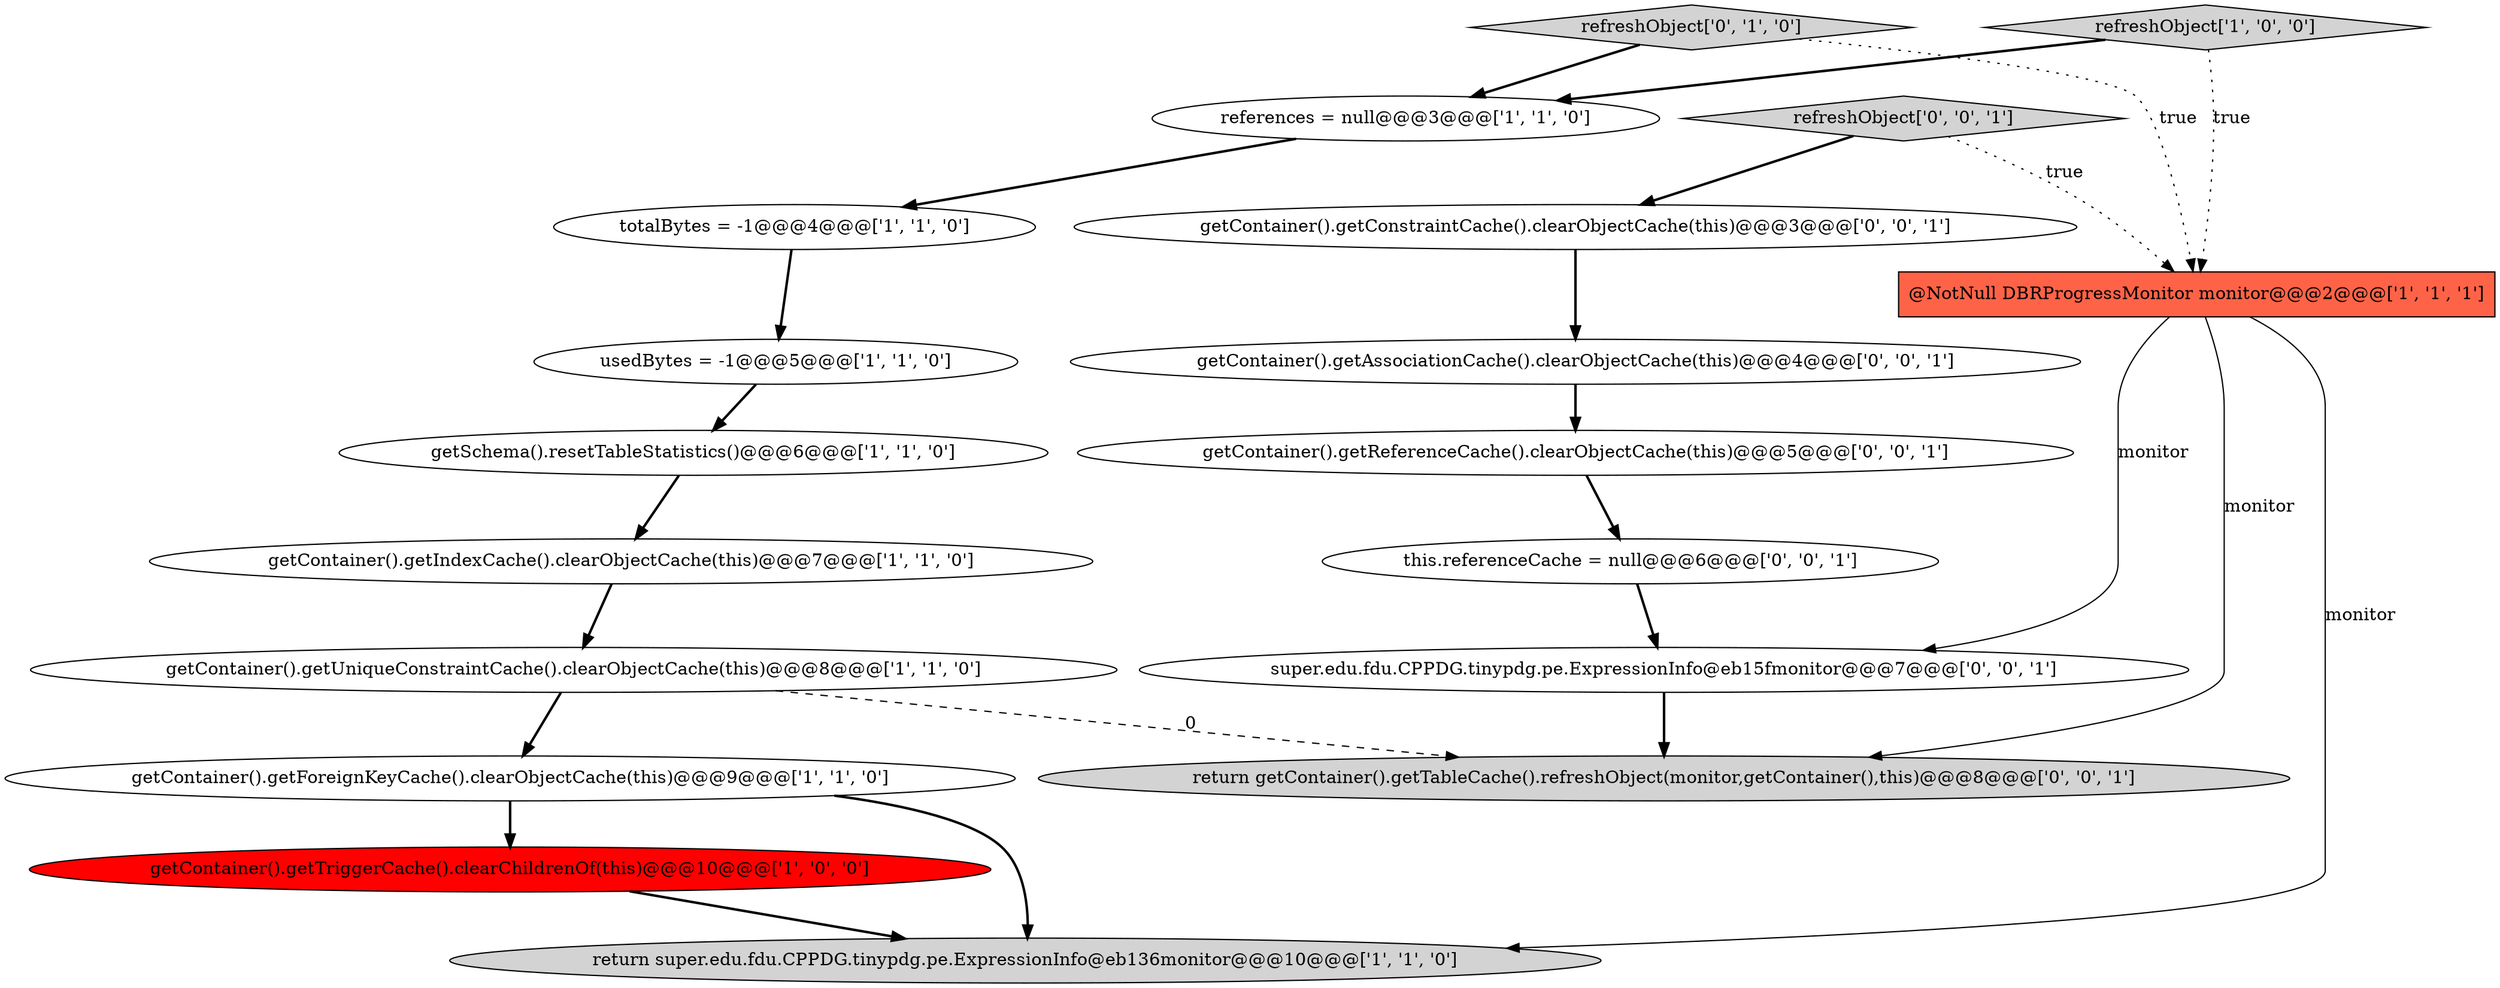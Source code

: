 digraph {
4 [style = filled, label = "getContainer().getIndexCache().clearObjectCache(this)@@@7@@@['1', '1', '0']", fillcolor = white, shape = ellipse image = "AAA0AAABBB1BBB"];
0 [style = filled, label = "totalBytes = -1@@@4@@@['1', '1', '0']", fillcolor = white, shape = ellipse image = "AAA0AAABBB1BBB"];
5 [style = filled, label = "getSchema().resetTableStatistics()@@@6@@@['1', '1', '0']", fillcolor = white, shape = ellipse image = "AAA0AAABBB1BBB"];
13 [style = filled, label = "getContainer().getConstraintCache().clearObjectCache(this)@@@3@@@['0', '0', '1']", fillcolor = white, shape = ellipse image = "AAA0AAABBB3BBB"];
10 [style = filled, label = "refreshObject['1', '0', '0']", fillcolor = lightgray, shape = diamond image = "AAA0AAABBB1BBB"];
15 [style = filled, label = "getContainer().getReferenceCache().clearObjectCache(this)@@@5@@@['0', '0', '1']", fillcolor = white, shape = ellipse image = "AAA0AAABBB3BBB"];
9 [style = filled, label = "return super.edu.fdu.CPPDG.tinypdg.pe.ExpressionInfo@eb136monitor@@@10@@@['1', '1', '0']", fillcolor = lightgray, shape = ellipse image = "AAA0AAABBB1BBB"];
1 [style = filled, label = "getContainer().getTriggerCache().clearChildrenOf(this)@@@10@@@['1', '0', '0']", fillcolor = red, shape = ellipse image = "AAA1AAABBB1BBB"];
7 [style = filled, label = "usedBytes = -1@@@5@@@['1', '1', '0']", fillcolor = white, shape = ellipse image = "AAA0AAABBB1BBB"];
18 [style = filled, label = "return getContainer().getTableCache().refreshObject(monitor,getContainer(),this)@@@8@@@['0', '0', '1']", fillcolor = lightgray, shape = ellipse image = "AAA0AAABBB3BBB"];
6 [style = filled, label = "references = null@@@3@@@['1', '1', '0']", fillcolor = white, shape = ellipse image = "AAA0AAABBB1BBB"];
8 [style = filled, label = "getContainer().getUniqueConstraintCache().clearObjectCache(this)@@@8@@@['1', '1', '0']", fillcolor = white, shape = ellipse image = "AAA0AAABBB1BBB"];
3 [style = filled, label = "@NotNull DBRProgressMonitor monitor@@@2@@@['1', '1', '1']", fillcolor = tomato, shape = box image = "AAA0AAABBB1BBB"];
16 [style = filled, label = "refreshObject['0', '0', '1']", fillcolor = lightgray, shape = diamond image = "AAA0AAABBB3BBB"];
11 [style = filled, label = "refreshObject['0', '1', '0']", fillcolor = lightgray, shape = diamond image = "AAA0AAABBB2BBB"];
14 [style = filled, label = "this.referenceCache = null@@@6@@@['0', '0', '1']", fillcolor = white, shape = ellipse image = "AAA0AAABBB3BBB"];
17 [style = filled, label = "super.edu.fdu.CPPDG.tinypdg.pe.ExpressionInfo@eb15fmonitor@@@7@@@['0', '0', '1']", fillcolor = white, shape = ellipse image = "AAA0AAABBB3BBB"];
2 [style = filled, label = "getContainer().getForeignKeyCache().clearObjectCache(this)@@@9@@@['1', '1', '0']", fillcolor = white, shape = ellipse image = "AAA0AAABBB1BBB"];
12 [style = filled, label = "getContainer().getAssociationCache().clearObjectCache(this)@@@4@@@['0', '0', '1']", fillcolor = white, shape = ellipse image = "AAA0AAABBB3BBB"];
16->13 [style = bold, label=""];
15->14 [style = bold, label=""];
2->1 [style = bold, label=""];
11->6 [style = bold, label=""];
12->15 [style = bold, label=""];
10->3 [style = dotted, label="true"];
14->17 [style = bold, label=""];
6->0 [style = bold, label=""];
2->9 [style = bold, label=""];
10->6 [style = bold, label=""];
16->3 [style = dotted, label="true"];
1->9 [style = bold, label=""];
0->7 [style = bold, label=""];
3->9 [style = solid, label="monitor"];
7->5 [style = bold, label=""];
13->12 [style = bold, label=""];
3->17 [style = solid, label="monitor"];
8->2 [style = bold, label=""];
5->4 [style = bold, label=""];
4->8 [style = bold, label=""];
8->18 [style = dashed, label="0"];
3->18 [style = solid, label="monitor"];
11->3 [style = dotted, label="true"];
17->18 [style = bold, label=""];
}
